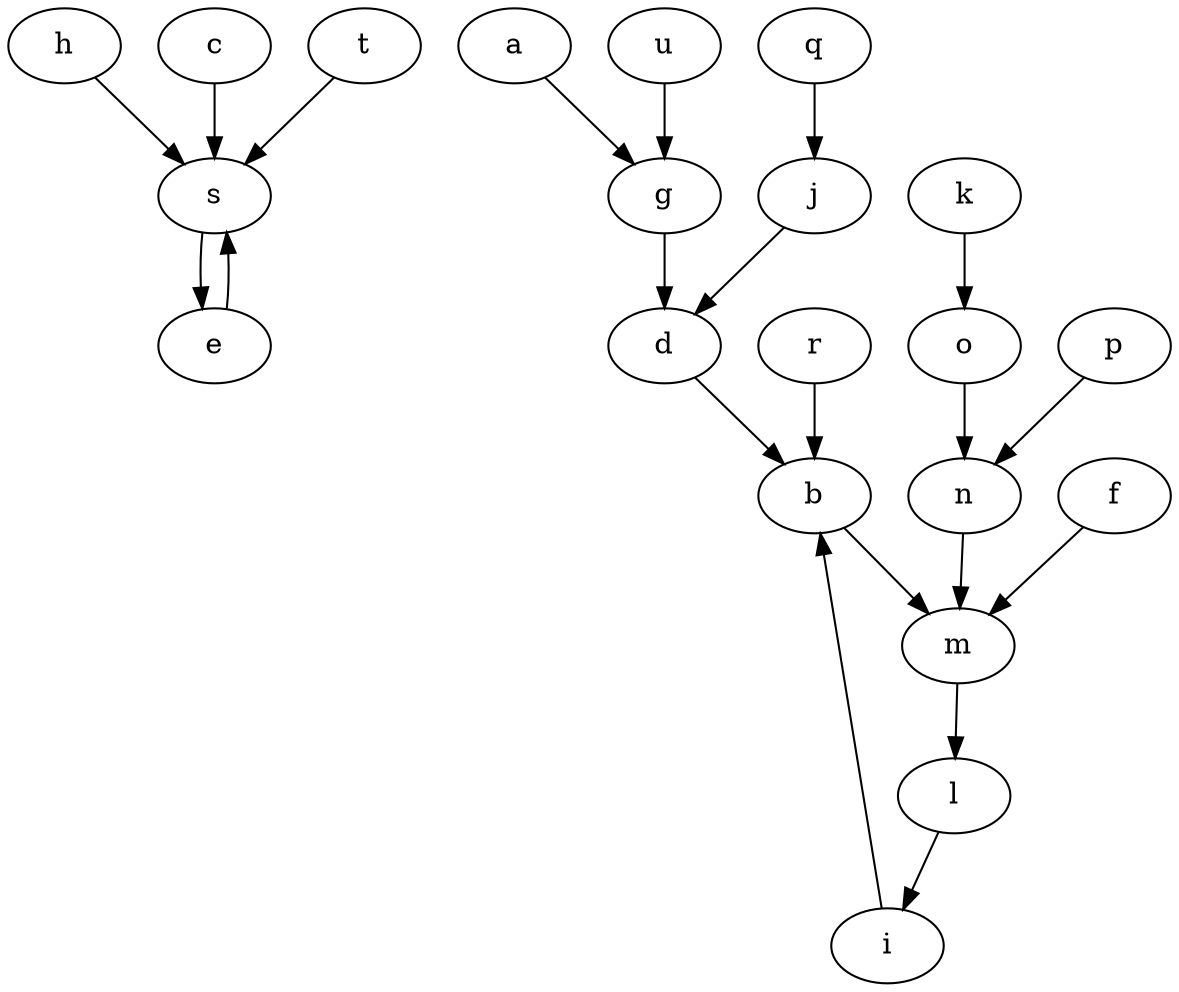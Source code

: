 digraph intersection {
  h -> s
  a -> g
  b -> m
  n -> m
  f -> m
  m -> l
  q -> j
  s -> e
  i -> b
  c -> s
  k -> o
  u -> g
  r -> b
  e -> s
  p -> n
  d -> b
  g -> d
  o -> n
  l -> i
  t -> s
  j -> d
}

